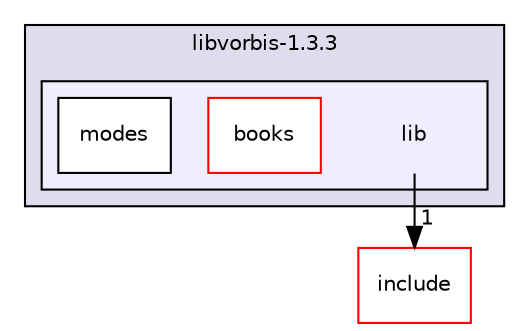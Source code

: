 digraph "vorbis/libvorbis-1.3.3/lib" {
  compound=true
  node [ fontsize="10", fontname="Helvetica"];
  edge [ labelfontsize="10", labelfontname="Helvetica"];
  subgraph clusterdir_465e7e0d29f66b77a98aa16791989bef {
    graph [ bgcolor="#ddddee", pencolor="black", label="libvorbis-1.3.3" fontname="Helvetica", fontsize="10", URL="dir_465e7e0d29f66b77a98aa16791989bef.html"]
  subgraph clusterdir_a5987fa2b7b09fbe0958b05a7bff368f {
    graph [ bgcolor="#eeeeff", pencolor="black", label="" URL="dir_a5987fa2b7b09fbe0958b05a7bff368f.html"];
    dir_a5987fa2b7b09fbe0958b05a7bff368f [shape=plaintext label="lib"];
    dir_e7fda0f9be040d140fd5a611834ab82f [shape=box label="books" color="red" fillcolor="white" style="filled" URL="dir_e7fda0f9be040d140fd5a611834ab82f.html"];
    dir_037576be86aec2b89574636b3f6fd2ad [shape=box label="modes" color="black" fillcolor="white" style="filled" URL="dir_037576be86aec2b89574636b3f6fd2ad.html"];
  }
  }
  dir_a6c070ffc9e4cf684ec5e7de1df8e9e8 [shape=box label="include" fillcolor="white" style="filled" color="red" URL="dir_a6c070ffc9e4cf684ec5e7de1df8e9e8.html"];
  dir_a5987fa2b7b09fbe0958b05a7bff368f->dir_a6c070ffc9e4cf684ec5e7de1df8e9e8 [headlabel="1", labeldistance=1.5 headhref="dir_001805_001802.html"];
}

